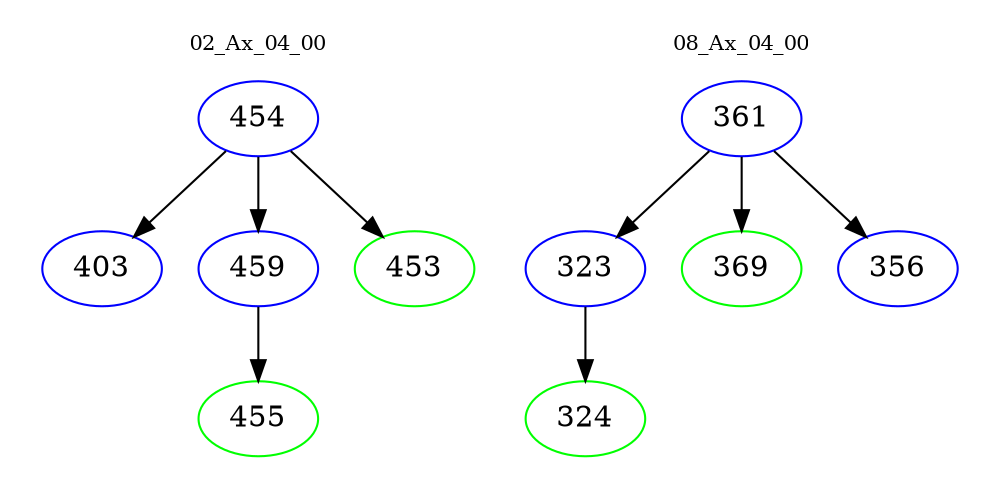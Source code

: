 digraph{
subgraph cluster_0 {
color = white
label = "02_Ax_04_00";
fontsize=10;
T0_454 [label="454", color="blue"]
T0_454 -> T0_403 [color="black"]
T0_403 [label="403", color="blue"]
T0_454 -> T0_459 [color="black"]
T0_459 [label="459", color="blue"]
T0_459 -> T0_455 [color="black"]
T0_455 [label="455", color="green"]
T0_454 -> T0_453 [color="black"]
T0_453 [label="453", color="green"]
}
subgraph cluster_1 {
color = white
label = "08_Ax_04_00";
fontsize=10;
T1_361 [label="361", color="blue"]
T1_361 -> T1_323 [color="black"]
T1_323 [label="323", color="blue"]
T1_323 -> T1_324 [color="black"]
T1_324 [label="324", color="green"]
T1_361 -> T1_369 [color="black"]
T1_369 [label="369", color="green"]
T1_361 -> T1_356 [color="black"]
T1_356 [label="356", color="blue"]
}
}
